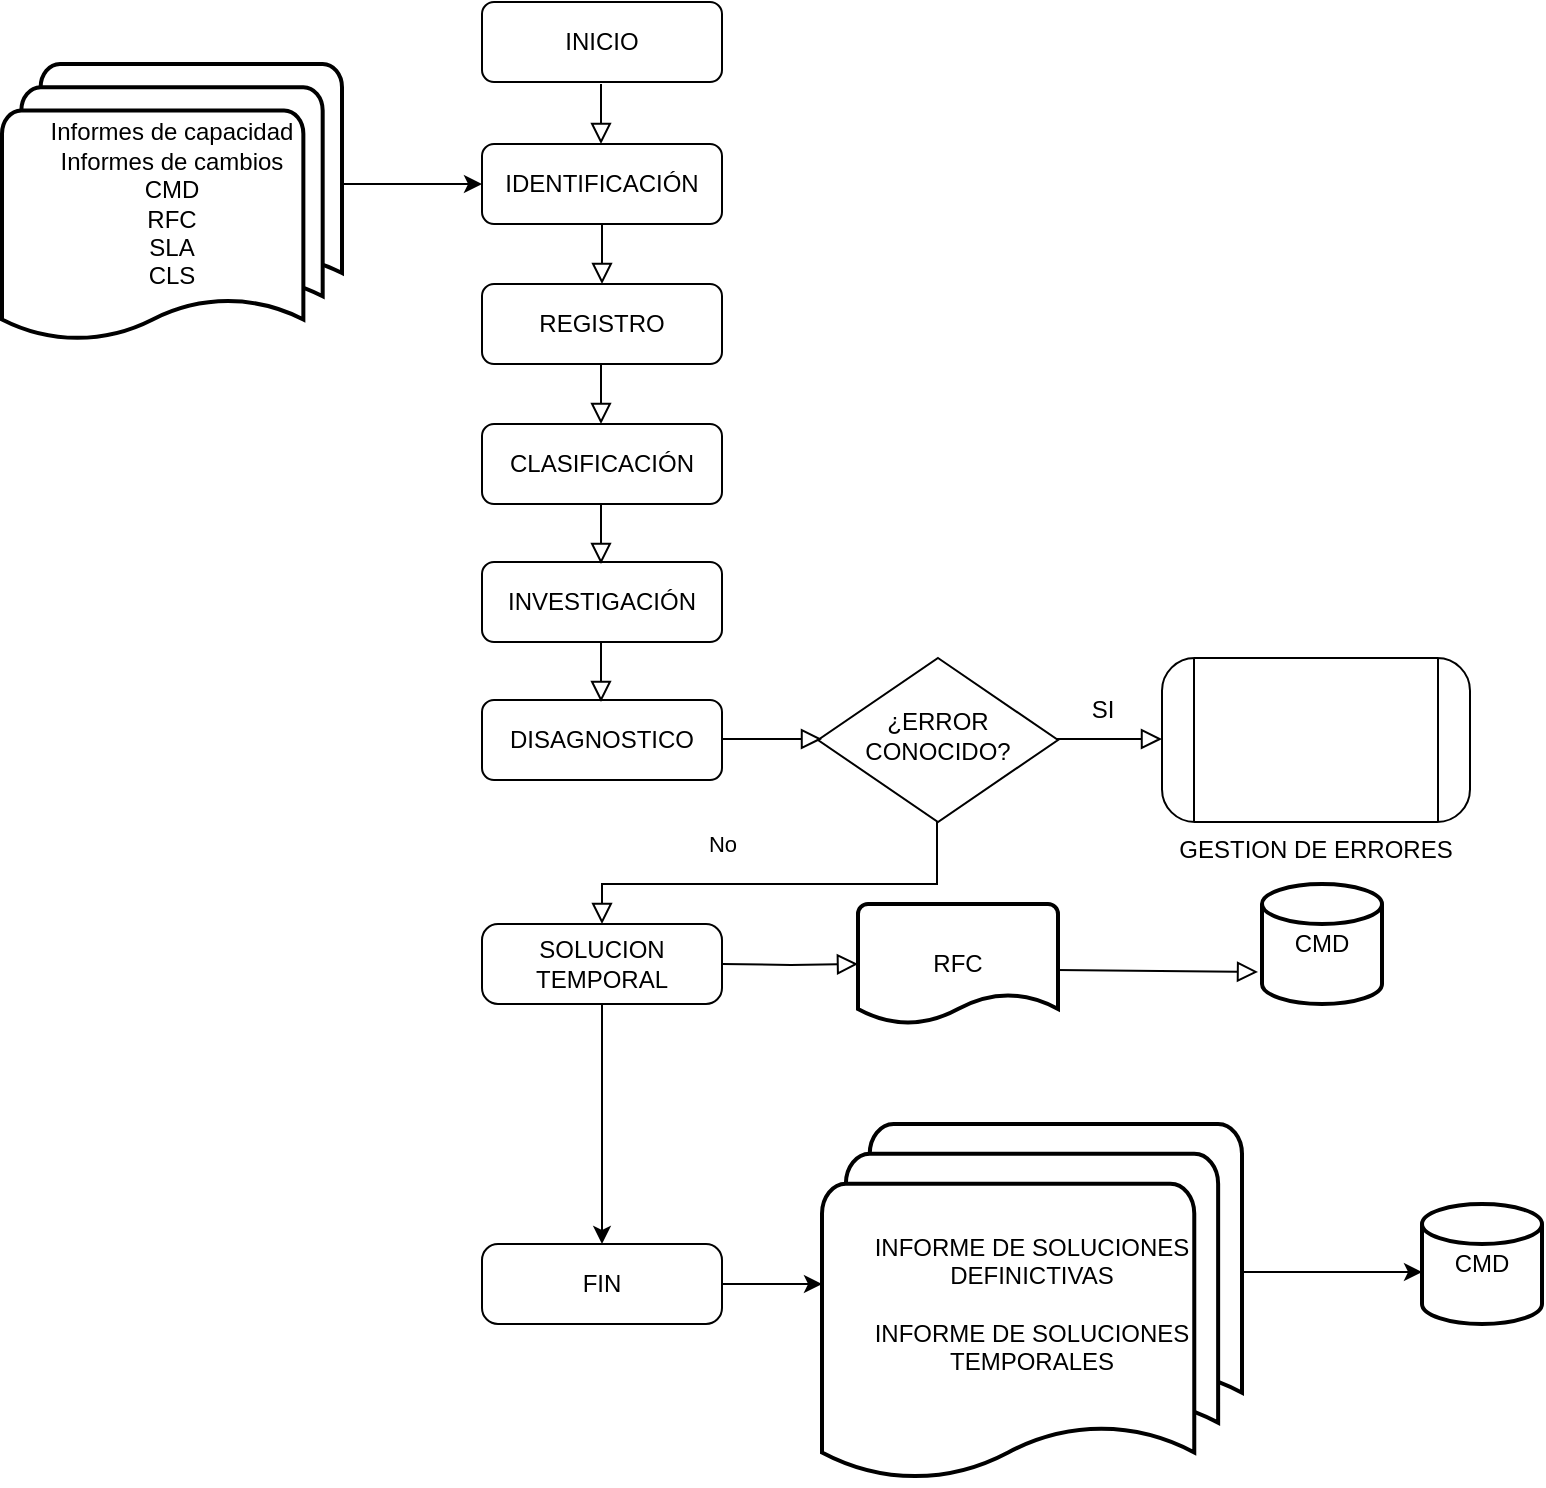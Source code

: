 <mxfile version="24.7.17">
  <diagram id="C5RBs43oDa-KdzZeNtuy" name="Page-1">
    <mxGraphModel dx="880" dy="460" grid="1" gridSize="10" guides="1" tooltips="1" connect="1" arrows="1" fold="1" page="1" pageScale="1" pageWidth="827" pageHeight="1169" math="0" shadow="0">
      <root>
        <mxCell id="WIyWlLk6GJQsqaUBKTNV-0" />
        <mxCell id="WIyWlLk6GJQsqaUBKTNV-1" parent="WIyWlLk6GJQsqaUBKTNV-0" />
        <mxCell id="Z1jii7xhzHhHclnNyLrR-37" value="" style="group" vertex="1" connectable="0" parent="WIyWlLk6GJQsqaUBKTNV-1">
          <mxGeometry x="20" y="9" width="770" height="741" as="geometry" />
        </mxCell>
        <mxCell id="Z1jii7xhzHhHclnNyLrR-3" value="" style="endArrow=classic;html=1;rounded=0;exitX=0;exitY=0.5;exitDx=0;exitDy=0;entryX=0;entryY=0.5;entryDx=0;entryDy=0;" edge="1" parent="Z1jii7xhzHhHclnNyLrR-37" target="Z1jii7xhzHhHclnNyLrR-1">
          <mxGeometry width="50" height="50" relative="1" as="geometry">
            <mxPoint x="170" y="91" as="sourcePoint" />
            <mxPoint x="370" y="231" as="targetPoint" />
            <Array as="points">
              <mxPoint x="200" y="91" />
            </Array>
          </mxGeometry>
        </mxCell>
        <mxCell id="WIyWlLk6GJQsqaUBKTNV-2" value="" style="rounded=0;html=1;jettySize=auto;orthogonalLoop=1;fontSize=11;endArrow=block;endFill=0;endSize=8;strokeWidth=1;shadow=0;labelBackgroundColor=none;edgeStyle=orthogonalEdgeStyle;exitX=0.5;exitY=1;exitDx=0;exitDy=0;entryX=0.5;entryY=0;entryDx=0;entryDy=0;" parent="Z1jii7xhzHhHclnNyLrR-37" source="Z1jii7xhzHhHclnNyLrR-1" target="Z1jii7xhzHhHclnNyLrR-5" edge="1">
          <mxGeometry relative="1" as="geometry">
            <Array as="points" />
          </mxGeometry>
        </mxCell>
        <mxCell id="WIyWlLk6GJQsqaUBKTNV-3" value="INICIO" style="rounded=1;whiteSpace=wrap;html=1;fontSize=12;glass=0;strokeWidth=1;shadow=0;" parent="Z1jii7xhzHhHclnNyLrR-37" vertex="1">
          <mxGeometry x="240" width="120" height="40" as="geometry" />
        </mxCell>
        <mxCell id="WIyWlLk6GJQsqaUBKTNV-6" value="¿ERROR CONOCIDO?" style="rhombus;whiteSpace=wrap;html=1;shadow=0;fontFamily=Helvetica;fontSize=12;align=center;strokeWidth=1;spacing=6;spacingTop=-4;" parent="Z1jii7xhzHhHclnNyLrR-37" vertex="1">
          <mxGeometry x="408" y="328" width="120" height="82" as="geometry" />
        </mxCell>
        <mxCell id="Z1jii7xhzHhHclnNyLrR-0" value="Informes de capacidad&lt;div&gt;Informes de cambios&lt;/div&gt;&lt;div&gt;CMD&lt;/div&gt;&lt;div&gt;RFC&lt;/div&gt;&lt;div&gt;SLA&lt;/div&gt;&lt;div&gt;CLS&lt;/div&gt;" style="strokeWidth=2;html=1;shape=mxgraph.flowchart.multi-document;whiteSpace=wrap;" vertex="1" parent="Z1jii7xhzHhHclnNyLrR-37">
          <mxGeometry y="31" width="170" height="140" as="geometry" />
        </mxCell>
        <mxCell id="Z1jii7xhzHhHclnNyLrR-1" value="IDENTIFICACIÓN" style="rounded=1;whiteSpace=wrap;html=1;fontSize=12;glass=0;strokeWidth=1;shadow=0;" vertex="1" parent="Z1jii7xhzHhHclnNyLrR-37">
          <mxGeometry x="240" y="71" width="120" height="40" as="geometry" />
        </mxCell>
        <mxCell id="Z1jii7xhzHhHclnNyLrR-5" value="REGISTRO" style="rounded=1;whiteSpace=wrap;html=1;fontSize=12;glass=0;strokeWidth=1;shadow=0;" vertex="1" parent="Z1jii7xhzHhHclnNyLrR-37">
          <mxGeometry x="240" y="141" width="120" height="40" as="geometry" />
        </mxCell>
        <mxCell id="Z1jii7xhzHhHclnNyLrR-6" value="CLASIFICACIÓN&lt;span style=&quot;color: rgba(0, 0, 0, 0); font-family: monospace; font-size: 0px; text-align: start; text-wrap: nowrap;&quot;&gt;%3CmxGraphModel%3E%3Croot%3E%3CmxCell%20id%3D%220%22%2F%3E%3CmxCell%20id%3D%221%22%20parent%3D%220%22%2F%3E%3CmxCell%20id%3D%222%22%20value%3D%22REGISTRO%22%20style%3D%22rounded%3D1%3BwhiteSpace%3Dwrap%3Bhtml%3D1%3BfontSize%3D12%3Bglass%3D0%3BstrokeWidth%3D1%3Bshadow%3D0%3B%22%20vertex%3D%221%22%20parent%3D%221%22%3E%3CmxGeometry%20x%3D%22260%22%20y%3D%22150%22%20width%3D%22120%22%20height%3D%2240%22%20as%3D%22geometry%22%2F%3E%3C%2FmxCell%3E%3C%2Froot%3E%3C%2FmxGraphModel%3E&lt;/span&gt;&lt;span style=&quot;color: rgba(0, 0, 0, 0); font-family: monospace; font-size: 0px; text-align: start; text-wrap: nowrap;&quot;&gt;%3CmxGraphModel%3E%3Croot%3E%3CmxCell%20id%3D%220%22%2F%3E%3CmxCell%20id%3D%221%22%20parent%3D%220%22%2F%3E%3CmxCell%20id%3D%222%22%20value%3D%22REGISTRO%22%20style%3D%22rounded%3D1%3BwhiteSpace%3Dwrap%3Bhtml%3D1%3BfontSize%3D12%3Bglass%3D0%3BstrokeWidth%3D1%3Bshadow%3D0%3B%22%20vertex%3D%221%22%20parent%3D%221%22%3E%3CmxGeometry%20x%3D%22260%22%20y%3D%22150%22%20width%3D%22120%22%20height%3D%2240%22%20as%3D%22geometry%22%2F%3E%3C%2FmxCell%3E%3C%2Froot%3E%3C%2FmxGraphModel%3E&lt;/span&gt;" style="rounded=1;whiteSpace=wrap;html=1;fontSize=12;glass=0;strokeWidth=1;shadow=0;" vertex="1" parent="Z1jii7xhzHhHclnNyLrR-37">
          <mxGeometry x="240" y="211" width="120" height="40" as="geometry" />
        </mxCell>
        <mxCell id="Z1jii7xhzHhHclnNyLrR-7" value="INVESTIGACIÓN" style="rounded=1;whiteSpace=wrap;html=1;fontSize=12;glass=0;strokeWidth=1;shadow=0;" vertex="1" parent="Z1jii7xhzHhHclnNyLrR-37">
          <mxGeometry x="240" y="280" width="120" height="40" as="geometry" />
        </mxCell>
        <mxCell id="Z1jii7xhzHhHclnNyLrR-8" value="DISAGNOSTICO" style="rounded=1;whiteSpace=wrap;html=1;fontSize=12;glass=0;strokeWidth=1;shadow=0;" vertex="1" parent="Z1jii7xhzHhHclnNyLrR-37">
          <mxGeometry x="240" y="349" width="120" height="40" as="geometry" />
        </mxCell>
        <mxCell id="Z1jii7xhzHhHclnNyLrR-9" value="" style="rounded=0;html=1;jettySize=auto;orthogonalLoop=1;fontSize=11;endArrow=block;endFill=0;endSize=8;strokeWidth=1;shadow=0;labelBackgroundColor=none;edgeStyle=orthogonalEdgeStyle;exitX=0.5;exitY=1;exitDx=0;exitDy=0;entryX=0.5;entryY=0;entryDx=0;entryDy=0;" edge="1" parent="Z1jii7xhzHhHclnNyLrR-37">
          <mxGeometry relative="1" as="geometry">
            <mxPoint x="299.5" y="181" as="sourcePoint" />
            <mxPoint x="299.5" y="211" as="targetPoint" />
            <Array as="points" />
          </mxGeometry>
        </mxCell>
        <mxCell id="Z1jii7xhzHhHclnNyLrR-10" value="" style="rounded=0;html=1;jettySize=auto;orthogonalLoop=1;fontSize=11;endArrow=block;endFill=0;endSize=8;strokeWidth=1;shadow=0;labelBackgroundColor=none;edgeStyle=orthogonalEdgeStyle;exitX=0.5;exitY=1;exitDx=0;exitDy=0;entryX=0.5;entryY=0;entryDx=0;entryDy=0;" edge="1" parent="Z1jii7xhzHhHclnNyLrR-37">
          <mxGeometry relative="1" as="geometry">
            <mxPoint x="299.5" y="251" as="sourcePoint" />
            <mxPoint x="299.5" y="281" as="targetPoint" />
            <Array as="points" />
          </mxGeometry>
        </mxCell>
        <mxCell id="Z1jii7xhzHhHclnNyLrR-11" value="" style="rounded=0;html=1;jettySize=auto;orthogonalLoop=1;fontSize=11;endArrow=block;endFill=0;endSize=8;strokeWidth=1;shadow=0;labelBackgroundColor=none;edgeStyle=orthogonalEdgeStyle;exitX=0.5;exitY=1;exitDx=0;exitDy=0;entryX=0.5;entryY=0;entryDx=0;entryDy=0;" edge="1" parent="Z1jii7xhzHhHclnNyLrR-37">
          <mxGeometry relative="1" as="geometry">
            <mxPoint x="299.5" y="320" as="sourcePoint" />
            <mxPoint x="299.5" y="350" as="targetPoint" />
            <Array as="points" />
          </mxGeometry>
        </mxCell>
        <mxCell id="Z1jii7xhzHhHclnNyLrR-12" value="" style="rounded=0;html=1;jettySize=auto;orthogonalLoop=1;fontSize=11;endArrow=block;endFill=0;endSize=8;strokeWidth=1;shadow=0;labelBackgroundColor=none;edgeStyle=orthogonalEdgeStyle;exitX=0.5;exitY=1;exitDx=0;exitDy=0;entryX=0.5;entryY=0;entryDx=0;entryDy=0;" edge="1" parent="Z1jii7xhzHhHclnNyLrR-37">
          <mxGeometry relative="1" as="geometry">
            <mxPoint x="299.5" y="41" as="sourcePoint" />
            <mxPoint x="299.5" y="71" as="targetPoint" />
            <Array as="points">
              <mxPoint x="299.5" y="71" />
            </Array>
          </mxGeometry>
        </mxCell>
        <object label="GESTION DE ERRORES" id="Z1jii7xhzHhHclnNyLrR-15">
          <mxCell style="verticalLabelPosition=bottom;verticalAlign=top;html=1;shape=process;whiteSpace=wrap;rounded=1;size=0;arcSize=20;movable=1;resizable=1;rotatable=1;deletable=1;editable=1;locked=0;connectable=1;" vertex="1" parent="Z1jii7xhzHhHclnNyLrR-37">
            <mxGeometry x="580" y="328" width="154" height="82" as="geometry" />
          </mxCell>
        </object>
        <mxCell id="Z1jii7xhzHhHclnNyLrR-16" value="" style="edgeStyle=orthogonalEdgeStyle;rounded=0;html=1;jettySize=auto;orthogonalLoop=1;fontSize=11;endArrow=block;endFill=0;endSize=8;strokeWidth=1;shadow=0;labelBackgroundColor=none;" edge="1" parent="Z1jii7xhzHhHclnNyLrR-37">
          <mxGeometry y="10" relative="1" as="geometry">
            <mxPoint as="offset" />
            <mxPoint x="360" y="368.5" as="sourcePoint" />
            <mxPoint x="410" y="368.5" as="targetPoint" />
          </mxGeometry>
        </mxCell>
        <mxCell id="Z1jii7xhzHhHclnNyLrR-17" value="" style="edgeStyle=orthogonalEdgeStyle;rounded=0;html=1;jettySize=auto;orthogonalLoop=1;fontSize=11;endArrow=block;endFill=0;endSize=8;strokeWidth=1;shadow=0;labelBackgroundColor=none;" edge="1" parent="Z1jii7xhzHhHclnNyLrR-37" target="Z1jii7xhzHhHclnNyLrR-15">
          <mxGeometry y="10" relative="1" as="geometry">
            <mxPoint as="offset" />
            <mxPoint x="527" y="368.5" as="sourcePoint" />
            <mxPoint x="577" y="369" as="targetPoint" />
          </mxGeometry>
        </mxCell>
        <mxCell id="Z1jii7xhzHhHclnNyLrR-20" value="SI" style="text;html=1;align=center;verticalAlign=middle;resizable=0;points=[];autosize=1;strokeColor=none;fillColor=none;" vertex="1" parent="Z1jii7xhzHhHclnNyLrR-37">
          <mxGeometry x="535" y="339" width="30" height="30" as="geometry" />
        </mxCell>
        <mxCell id="Z1jii7xhzHhHclnNyLrR-31" style="edgeStyle=orthogonalEdgeStyle;rounded=0;orthogonalLoop=1;jettySize=auto;html=1;entryX=0.5;entryY=0;entryDx=0;entryDy=0;" edge="1" parent="Z1jii7xhzHhHclnNyLrR-37" source="Z1jii7xhzHhHclnNyLrR-21" target="Z1jii7xhzHhHclnNyLrR-32">
          <mxGeometry relative="1" as="geometry">
            <mxPoint x="300" y="561" as="targetPoint" />
          </mxGeometry>
        </mxCell>
        <mxCell id="Z1jii7xhzHhHclnNyLrR-21" value="SOLUCION TEMPORAL" style="rounded=1;whiteSpace=wrap;html=1;fontSize=12;glass=0;strokeWidth=1;shadow=0;arcSize=20;" vertex="1" parent="Z1jii7xhzHhHclnNyLrR-37">
          <mxGeometry x="240" y="461" width="120" height="40" as="geometry" />
        </mxCell>
        <mxCell id="Z1jii7xhzHhHclnNyLrR-25" value="No" style="rounded=0;html=1;jettySize=auto;orthogonalLoop=1;fontSize=11;endArrow=block;endFill=0;endSize=8;strokeWidth=1;shadow=0;labelBackgroundColor=none;edgeStyle=orthogonalEdgeStyle;entryX=0.5;entryY=0;entryDx=0;entryDy=0;" edge="1" parent="Z1jii7xhzHhHclnNyLrR-37" target="Z1jii7xhzHhHclnNyLrR-21">
          <mxGeometry x="0.278" y="-20" relative="1" as="geometry">
            <mxPoint x="1" as="offset" />
            <mxPoint x="467.5" y="410" as="sourcePoint" />
            <mxPoint x="467.5" y="470" as="targetPoint" />
            <Array as="points">
              <mxPoint x="468" y="441" />
              <mxPoint x="300" y="441" />
            </Array>
          </mxGeometry>
        </mxCell>
        <mxCell id="Z1jii7xhzHhHclnNyLrR-26" value="RFC" style="strokeWidth=2;html=1;shape=mxgraph.flowchart.document2;whiteSpace=wrap;size=0.25;" vertex="1" parent="Z1jii7xhzHhHclnNyLrR-37">
          <mxGeometry x="428" y="451" width="100" height="60" as="geometry" />
        </mxCell>
        <mxCell id="Z1jii7xhzHhHclnNyLrR-27" value="" style="edgeStyle=orthogonalEdgeStyle;rounded=0;html=1;jettySize=auto;orthogonalLoop=1;fontSize=11;endArrow=block;endFill=0;endSize=8;strokeWidth=1;shadow=0;labelBackgroundColor=none;entryX=0;entryY=0.5;entryDx=0;entryDy=0;entryPerimeter=0;" edge="1" parent="Z1jii7xhzHhHclnNyLrR-37" target="Z1jii7xhzHhHclnNyLrR-26">
          <mxGeometry y="10" relative="1" as="geometry">
            <mxPoint as="offset" />
            <mxPoint x="360" y="481" as="sourcePoint" />
            <mxPoint x="410" y="477.5" as="targetPoint" />
          </mxGeometry>
        </mxCell>
        <mxCell id="Z1jii7xhzHhHclnNyLrR-28" value="CMD" style="strokeWidth=2;html=1;shape=mxgraph.flowchart.database;whiteSpace=wrap;" vertex="1" parent="Z1jii7xhzHhHclnNyLrR-37">
          <mxGeometry x="630" y="441" width="60" height="60" as="geometry" />
        </mxCell>
        <mxCell id="Z1jii7xhzHhHclnNyLrR-29" value="" style="edgeStyle=orthogonalEdgeStyle;rounded=0;html=1;jettySize=auto;orthogonalLoop=1;fontSize=11;endArrow=block;endFill=0;endSize=8;strokeWidth=1;shadow=0;labelBackgroundColor=none;entryX=-0.033;entryY=0.733;entryDx=0;entryDy=0;entryPerimeter=0;" edge="1" parent="Z1jii7xhzHhHclnNyLrR-37" target="Z1jii7xhzHhHclnNyLrR-28">
          <mxGeometry y="10" relative="1" as="geometry">
            <mxPoint as="offset" />
            <mxPoint x="527" y="484" as="sourcePoint" />
            <mxPoint x="595" y="484" as="targetPoint" />
          </mxGeometry>
        </mxCell>
        <mxCell id="Z1jii7xhzHhHclnNyLrR-32" value="FIN" style="rounded=1;whiteSpace=wrap;html=1;fontSize=12;glass=0;strokeWidth=1;shadow=0;arcSize=20;" vertex="1" parent="Z1jii7xhzHhHclnNyLrR-37">
          <mxGeometry x="240" y="621" width="120" height="40" as="geometry" />
        </mxCell>
        <mxCell id="Z1jii7xhzHhHclnNyLrR-33" value="INFORME DE SOLUCIONES DEFINICTIVAS&lt;div&gt;&lt;br&gt;&lt;/div&gt;&lt;div&gt;INFORME DE SOLUCIONES TEMPORALES&lt;/div&gt;" style="strokeWidth=2;html=1;shape=mxgraph.flowchart.multi-document;whiteSpace=wrap;" vertex="1" parent="Z1jii7xhzHhHclnNyLrR-37">
          <mxGeometry x="410" y="561" width="210" height="180" as="geometry" />
        </mxCell>
        <mxCell id="Z1jii7xhzHhHclnNyLrR-34" value="" style="endArrow=classic;html=1;rounded=0;exitX=1;exitY=0.411;exitDx=0;exitDy=0;exitPerimeter=0;" edge="1" parent="Z1jii7xhzHhHclnNyLrR-37" source="Z1jii7xhzHhHclnNyLrR-33">
          <mxGeometry width="50" height="50" relative="1" as="geometry">
            <mxPoint x="510" y="751" as="sourcePoint" />
            <mxPoint x="710" y="635" as="targetPoint" />
          </mxGeometry>
        </mxCell>
        <mxCell id="Z1jii7xhzHhHclnNyLrR-35" style="edgeStyle=orthogonalEdgeStyle;rounded=0;orthogonalLoop=1;jettySize=auto;html=1;exitX=1;exitY=0.5;exitDx=0;exitDy=0;" edge="1" parent="Z1jii7xhzHhHclnNyLrR-37" source="Z1jii7xhzHhHclnNyLrR-32">
          <mxGeometry relative="1" as="geometry">
            <mxPoint x="410" y="641" as="targetPoint" />
          </mxGeometry>
        </mxCell>
        <mxCell id="Z1jii7xhzHhHclnNyLrR-36" value="CMD" style="strokeWidth=2;html=1;shape=mxgraph.flowchart.database;whiteSpace=wrap;" vertex="1" parent="Z1jii7xhzHhHclnNyLrR-37">
          <mxGeometry x="710" y="601" width="60" height="60" as="geometry" />
        </mxCell>
      </root>
    </mxGraphModel>
  </diagram>
</mxfile>
